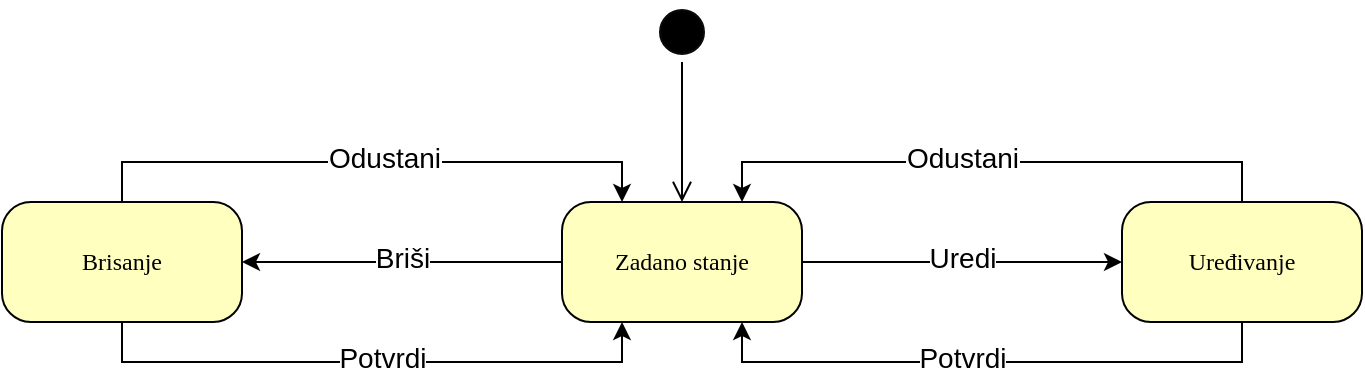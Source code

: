 <mxfile version="15.1.4" type="device"><diagram name="Page-1" id="58cdce13-f638-feb5-8d6f-7d28b1aa9fa0"><mxGraphModel dx="864" dy="496" grid="1" gridSize="10" guides="1" tooltips="1" connect="1" arrows="1" fold="1" page="1" pageScale="1" pageWidth="760" pageHeight="280" background="none" math="0" shadow="0"><root><mxCell id="0"/><mxCell id="1" parent="0"/><mxCell id="382b91b5511bd0f7-1" value="" style="ellipse;html=1;shape=startState;fillColor=#000000;rounded=1;shadow=0;comic=0;labelBackgroundColor=none;fontFamily=Verdana;fontSize=12;fontColor=#000000;align=center;direction=south;strokeColor=#0A0A0A;" parent="1" vertex="1"><mxGeometry x="365" y="40" width="30" height="30" as="geometry"/></mxCell><mxCell id="4gYxrBSUg31hwHQz4j8i-7" style="edgeStyle=orthogonalEdgeStyle;rounded=0;orthogonalLoop=1;jettySize=auto;html=1;exitX=0.5;exitY=0;exitDx=0;exitDy=0;entryX=0.25;entryY=0;entryDx=0;entryDy=0;fontSize=14;" edge="1" parent="1" source="382b91b5511bd0f7-5" target="382b91b5511bd0f7-6"><mxGeometry relative="1" as="geometry"/></mxCell><mxCell id="4gYxrBSUg31hwHQz4j8i-8" value="Odustani" style="edgeLabel;html=1;align=center;verticalAlign=middle;resizable=0;points=[];fontSize=14;" vertex="1" connectable="0" parent="4gYxrBSUg31hwHQz4j8i-7"><mxGeometry x="-0.135" relative="1" as="geometry"><mxPoint x="25" y="-2" as="offset"/></mxGeometry></mxCell><mxCell id="4gYxrBSUg31hwHQz4j8i-9" style="edgeStyle=orthogonalEdgeStyle;rounded=0;orthogonalLoop=1;jettySize=auto;html=1;exitX=0.5;exitY=1;exitDx=0;exitDy=0;entryX=0.25;entryY=1;entryDx=0;entryDy=0;fontSize=14;" edge="1" parent="1" source="382b91b5511bd0f7-5" target="382b91b5511bd0f7-6"><mxGeometry relative="1" as="geometry"/></mxCell><mxCell id="4gYxrBSUg31hwHQz4j8i-10" value="Potvrdi" style="edgeLabel;html=1;align=center;verticalAlign=middle;resizable=0;points=[];fontSize=14;" vertex="1" connectable="0" parent="4gYxrBSUg31hwHQz4j8i-9"><mxGeometry x="-0.17" y="1" relative="1" as="geometry"><mxPoint x="29" y="-1" as="offset"/></mxGeometry></mxCell><mxCell id="382b91b5511bd0f7-5" value="Brisanje" style="rounded=1;whiteSpace=wrap;html=1;arcSize=24;fillColor=#ffffc0;shadow=0;comic=0;labelBackgroundColor=none;fontFamily=Verdana;fontSize=12;fontColor=#000000;align=center;" parent="1" vertex="1"><mxGeometry x="40" y="140" width="120" height="60" as="geometry"/></mxCell><mxCell id="4gYxrBSUg31hwHQz4j8i-3" style="edgeStyle=orthogonalEdgeStyle;rounded=0;orthogonalLoop=1;jettySize=auto;html=1;exitX=0;exitY=0.5;exitDx=0;exitDy=0;" edge="1" parent="1" source="382b91b5511bd0f7-6" target="382b91b5511bd0f7-5"><mxGeometry relative="1" as="geometry"/></mxCell><mxCell id="4gYxrBSUg31hwHQz4j8i-4" value="Briši" style="edgeLabel;html=1;align=center;verticalAlign=middle;resizable=0;points=[];fontSize=14;" vertex="1" connectable="0" parent="4gYxrBSUg31hwHQz4j8i-3"><mxGeometry x="0.375" y="1" relative="1" as="geometry"><mxPoint x="30" y="-3" as="offset"/></mxGeometry></mxCell><mxCell id="4gYxrBSUg31hwHQz4j8i-11" style="edgeStyle=orthogonalEdgeStyle;rounded=0;orthogonalLoop=1;jettySize=auto;html=1;exitX=1;exitY=0.5;exitDx=0;exitDy=0;entryX=0;entryY=0.5;entryDx=0;entryDy=0;fontSize=14;" edge="1" parent="1" source="382b91b5511bd0f7-6" target="382b91b5511bd0f7-7"><mxGeometry relative="1" as="geometry"/></mxCell><mxCell id="4gYxrBSUg31hwHQz4j8i-12" value="Uredi" style="edgeLabel;html=1;align=center;verticalAlign=middle;resizable=0;points=[];fontSize=14;" vertex="1" connectable="0" parent="4gYxrBSUg31hwHQz4j8i-11"><mxGeometry x="-0.211" y="2" relative="1" as="geometry"><mxPoint x="17" as="offset"/></mxGeometry></mxCell><mxCell id="382b91b5511bd0f7-6" value="Zadano stanje" style="rounded=1;whiteSpace=wrap;html=1;arcSize=24;fillColor=#ffffc0;shadow=0;comic=0;labelBackgroundColor=none;fontFamily=Verdana;fontSize=12;fontColor=#000000;align=center;" parent="1" vertex="1"><mxGeometry x="320" y="140" width="120" height="60" as="geometry"/></mxCell><mxCell id="4gYxrBSUg31hwHQz4j8i-13" style="edgeStyle=orthogonalEdgeStyle;rounded=0;orthogonalLoop=1;jettySize=auto;html=1;exitX=0.5;exitY=0;exitDx=0;exitDy=0;entryX=0.75;entryY=0;entryDx=0;entryDy=0;fontSize=14;strokeColor=#000000;" edge="1" parent="1" source="382b91b5511bd0f7-7" target="382b91b5511bd0f7-6"><mxGeometry relative="1" as="geometry"/></mxCell><mxCell id="4gYxrBSUg31hwHQz4j8i-16" style="edgeStyle=orthogonalEdgeStyle;rounded=0;orthogonalLoop=1;jettySize=auto;html=1;exitX=0.5;exitY=1;exitDx=0;exitDy=0;entryX=0.75;entryY=1;entryDx=0;entryDy=0;fontSize=14;strokeColor=#000000;" edge="1" parent="1" source="382b91b5511bd0f7-7" target="382b91b5511bd0f7-6"><mxGeometry relative="1" as="geometry"/></mxCell><mxCell id="382b91b5511bd0f7-7" value="Uređivanje" style="rounded=1;whiteSpace=wrap;html=1;arcSize=24;fillColor=#ffffc0;shadow=0;comic=0;labelBackgroundColor=none;fontFamily=Verdana;fontSize=12;fontColor=#000000;align=center;" parent="1" vertex="1"><mxGeometry x="600" y="140" width="120" height="60" as="geometry"/></mxCell><mxCell id="2a3bc250acf0617d-9" style="edgeStyle=orthogonalEdgeStyle;html=1;labelBackgroundColor=none;endArrow=open;endSize=8;fontFamily=Verdana;fontSize=12;align=left;" parent="1" source="382b91b5511bd0f7-1" target="382b91b5511bd0f7-6" edge="1"><mxGeometry relative="1" as="geometry"/></mxCell><mxCell id="4gYxrBSUg31hwHQz4j8i-14" value="Odustani" style="edgeLabel;html=1;align=center;verticalAlign=middle;resizable=0;points=[];fontSize=14;" vertex="1" connectable="0" parent="1"><mxGeometry x="520" y="118" as="geometry"/></mxCell><mxCell id="4gYxrBSUg31hwHQz4j8i-15" value="Potvrdi" style="edgeLabel;html=1;align=center;verticalAlign=middle;resizable=0;points=[];fontSize=14;" vertex="1" connectable="0" parent="1"><mxGeometry x="520" y="218" as="geometry"/></mxCell></root></mxGraphModel></diagram></mxfile>